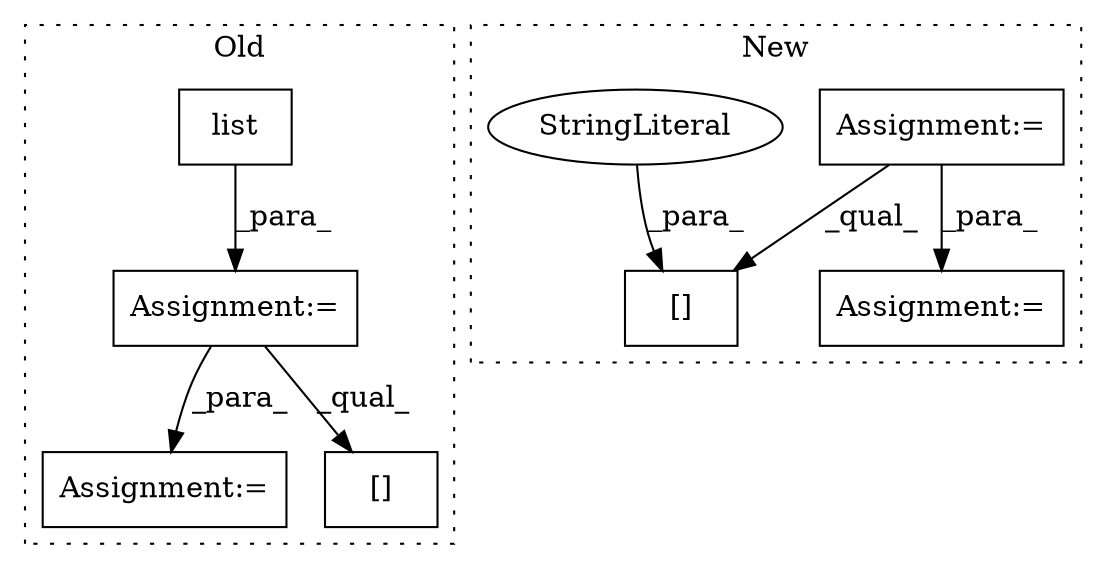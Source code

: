 digraph G {
subgraph cluster0 {
1 [label="list" a="32" s="1594" l="6" shape="box"];
3 [label="Assignment:=" a="7" s="1593" l="1" shape="box"];
7 [label="Assignment:=" a="7" s="2067,2173" l="75,2" shape="box"];
8 [label="[]" a="2" s="1829,1843" l="13,1" shape="box"];
label = "Old";
style="dotted";
}
subgraph cluster1 {
2 [label="[]" a="2" s="2210,2269" l="17,1" shape="box"];
4 [label="Assignment:=" a="7" s="1906" l="1" shape="box"];
5 [label="Assignment:=" a="7" s="2168" l="1" shape="box"];
6 [label="StringLiteral" a="45" s="2227" l="42" shape="ellipse"];
label = "New";
style="dotted";
}
1 -> 3 [label="_para_"];
3 -> 8 [label="_qual_"];
3 -> 7 [label="_para_"];
4 -> 2 [label="_qual_"];
4 -> 5 [label="_para_"];
6 -> 2 [label="_para_"];
}
